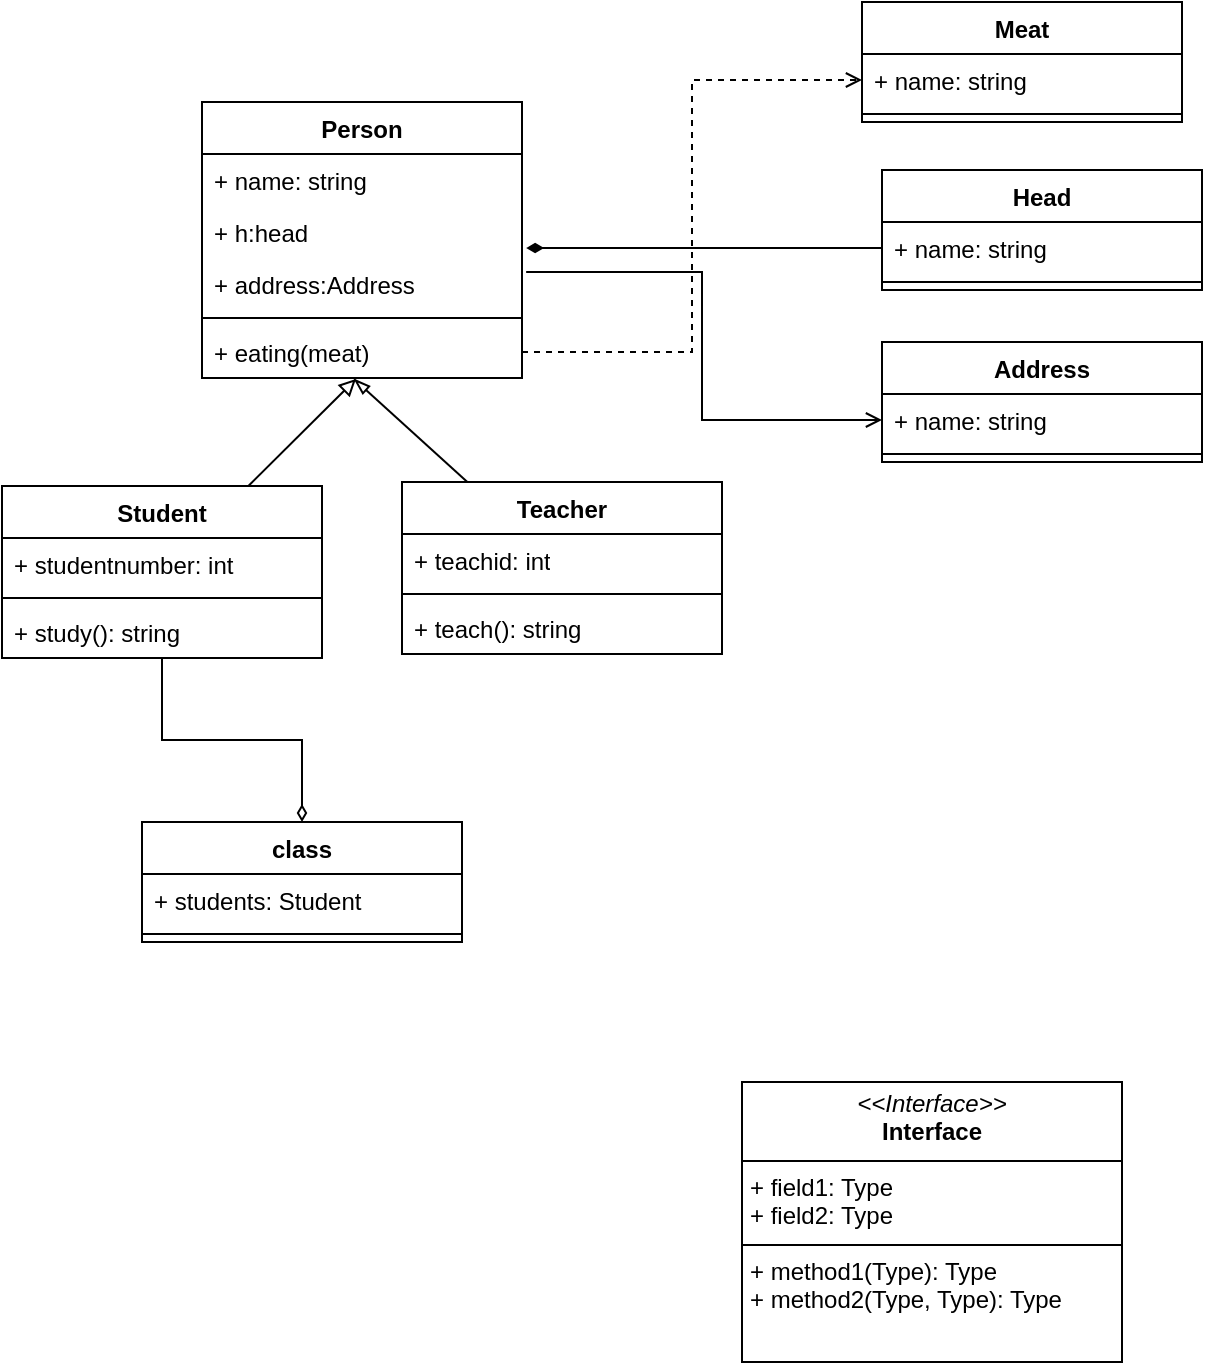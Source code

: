 <mxfile version="24.4.4" type="github">
  <diagram id="C5RBs43oDa-KdzZeNtuy" name="Page-1">
    <mxGraphModel dx="1781" dy="581" grid="1" gridSize="10" guides="1" tooltips="1" connect="1" arrows="1" fold="1" page="1" pageScale="1" pageWidth="827" pageHeight="1169" math="0" shadow="0">
      <root>
        <mxCell id="WIyWlLk6GJQsqaUBKTNV-0" />
        <mxCell id="WIyWlLk6GJQsqaUBKTNV-1" parent="WIyWlLk6GJQsqaUBKTNV-0" />
        <mxCell id="7H-oowr2h4JwtIrqwqz5-2" value="Person" style="swimlane;fontStyle=1;align=center;verticalAlign=top;childLayout=stackLayout;horizontal=1;startSize=26;horizontalStack=0;resizeParent=1;resizeParentMax=0;resizeLast=0;collapsible=1;marginBottom=0;whiteSpace=wrap;html=1;" vertex="1" parent="WIyWlLk6GJQsqaUBKTNV-1">
          <mxGeometry x="-130" y="60" width="160" height="138" as="geometry">
            <mxRectangle x="-130" y="60" width="80" height="30" as="alternateBounds" />
          </mxGeometry>
        </mxCell>
        <mxCell id="7H-oowr2h4JwtIrqwqz5-3" value="+ name: string&lt;div&gt;&lt;br&gt;&lt;div&gt;&lt;br&gt;&lt;/div&gt;&lt;/div&gt;" style="text;strokeColor=none;fillColor=none;align=left;verticalAlign=top;spacingLeft=4;spacingRight=4;overflow=hidden;rotatable=0;points=[[0,0.5],[1,0.5]];portConstraint=eastwest;whiteSpace=wrap;html=1;" vertex="1" parent="7H-oowr2h4JwtIrqwqz5-2">
          <mxGeometry y="26" width="160" height="26" as="geometry" />
        </mxCell>
        <mxCell id="7H-oowr2h4JwtIrqwqz5-147" value="+ h:head" style="text;strokeColor=none;fillColor=none;align=left;verticalAlign=top;spacingLeft=4;spacingRight=4;overflow=hidden;rotatable=0;points=[[0,0.5],[1,0.5]];portConstraint=eastwest;whiteSpace=wrap;html=1;" vertex="1" parent="7H-oowr2h4JwtIrqwqz5-2">
          <mxGeometry y="52" width="160" height="26" as="geometry" />
        </mxCell>
        <mxCell id="7H-oowr2h4JwtIrqwqz5-148" value="+ address:Address" style="text;strokeColor=none;fillColor=none;align=left;verticalAlign=top;spacingLeft=4;spacingRight=4;overflow=hidden;rotatable=0;points=[[0,0.5],[1,0.5]];portConstraint=eastwest;whiteSpace=wrap;html=1;" vertex="1" parent="7H-oowr2h4JwtIrqwqz5-2">
          <mxGeometry y="78" width="160" height="26" as="geometry" />
        </mxCell>
        <mxCell id="7H-oowr2h4JwtIrqwqz5-4" value="" style="line;strokeWidth=1;fillColor=none;align=left;verticalAlign=middle;spacingTop=-1;spacingLeft=3;spacingRight=3;rotatable=0;labelPosition=right;points=[];portConstraint=eastwest;strokeColor=inherit;" vertex="1" parent="7H-oowr2h4JwtIrqwqz5-2">
          <mxGeometry y="104" width="160" height="8" as="geometry" />
        </mxCell>
        <mxCell id="7H-oowr2h4JwtIrqwqz5-5" value="+ eating(meat)" style="text;strokeColor=none;fillColor=none;align=left;verticalAlign=top;spacingLeft=4;spacingRight=4;overflow=hidden;rotatable=0;points=[[0,0.5],[1,0.5]];portConstraint=eastwest;whiteSpace=wrap;html=1;" vertex="1" parent="7H-oowr2h4JwtIrqwqz5-2">
          <mxGeometry y="112" width="160" height="26" as="geometry" />
        </mxCell>
        <mxCell id="7H-oowr2h4JwtIrqwqz5-167" style="edgeStyle=orthogonalEdgeStyle;rounded=0;orthogonalLoop=1;jettySize=auto;html=1;entryX=0.5;entryY=0;entryDx=0;entryDy=0;endArrow=diamondThin;endFill=0;" edge="1" parent="WIyWlLk6GJQsqaUBKTNV-1" source="7H-oowr2h4JwtIrqwqz5-6" target="7H-oowr2h4JwtIrqwqz5-164">
          <mxGeometry relative="1" as="geometry" />
        </mxCell>
        <mxCell id="7H-oowr2h4JwtIrqwqz5-6" value="Student" style="swimlane;fontStyle=1;align=center;verticalAlign=top;childLayout=stackLayout;horizontal=1;startSize=26;horizontalStack=0;resizeParent=1;resizeParentMax=0;resizeLast=0;collapsible=1;marginBottom=0;whiteSpace=wrap;html=1;" vertex="1" parent="WIyWlLk6GJQsqaUBKTNV-1">
          <mxGeometry x="-230" y="252" width="160" height="86" as="geometry" />
        </mxCell>
        <mxCell id="7H-oowr2h4JwtIrqwqz5-7" value="+ studentnumber: int" style="text;strokeColor=none;fillColor=none;align=left;verticalAlign=top;spacingLeft=4;spacingRight=4;overflow=hidden;rotatable=0;points=[[0,0.5],[1,0.5]];portConstraint=eastwest;whiteSpace=wrap;html=1;" vertex="1" parent="7H-oowr2h4JwtIrqwqz5-6">
          <mxGeometry y="26" width="160" height="26" as="geometry" />
        </mxCell>
        <mxCell id="7H-oowr2h4JwtIrqwqz5-8" value="" style="line;strokeWidth=1;fillColor=none;align=left;verticalAlign=middle;spacingTop=-1;spacingLeft=3;spacingRight=3;rotatable=0;labelPosition=right;points=[];portConstraint=eastwest;strokeColor=inherit;" vertex="1" parent="7H-oowr2h4JwtIrqwqz5-6">
          <mxGeometry y="52" width="160" height="8" as="geometry" />
        </mxCell>
        <mxCell id="7H-oowr2h4JwtIrqwqz5-9" value="+ study(): string" style="text;strokeColor=none;fillColor=none;align=left;verticalAlign=top;spacingLeft=4;spacingRight=4;overflow=hidden;rotatable=0;points=[[0,0.5],[1,0.5]];portConstraint=eastwest;whiteSpace=wrap;html=1;" vertex="1" parent="7H-oowr2h4JwtIrqwqz5-6">
          <mxGeometry y="60" width="160" height="26" as="geometry" />
        </mxCell>
        <mxCell id="7H-oowr2h4JwtIrqwqz5-10" value="Teacher" style="swimlane;fontStyle=1;align=center;verticalAlign=top;childLayout=stackLayout;horizontal=1;startSize=26;horizontalStack=0;resizeParent=1;resizeParentMax=0;resizeLast=0;collapsible=1;marginBottom=0;whiteSpace=wrap;html=1;" vertex="1" parent="WIyWlLk6GJQsqaUBKTNV-1">
          <mxGeometry x="-30" y="250" width="160" height="86" as="geometry" />
        </mxCell>
        <mxCell id="7H-oowr2h4JwtIrqwqz5-11" value="+ teachid: int" style="text;strokeColor=none;fillColor=none;align=left;verticalAlign=top;spacingLeft=4;spacingRight=4;overflow=hidden;rotatable=0;points=[[0,0.5],[1,0.5]];portConstraint=eastwest;whiteSpace=wrap;html=1;" vertex="1" parent="7H-oowr2h4JwtIrqwqz5-10">
          <mxGeometry y="26" width="160" height="26" as="geometry" />
        </mxCell>
        <mxCell id="7H-oowr2h4JwtIrqwqz5-12" value="" style="line;strokeWidth=1;fillColor=none;align=left;verticalAlign=middle;spacingTop=-1;spacingLeft=3;spacingRight=3;rotatable=0;labelPosition=right;points=[];portConstraint=eastwest;strokeColor=inherit;" vertex="1" parent="7H-oowr2h4JwtIrqwqz5-10">
          <mxGeometry y="52" width="160" height="8" as="geometry" />
        </mxCell>
        <mxCell id="7H-oowr2h4JwtIrqwqz5-13" value="+ teach(): string" style="text;strokeColor=none;fillColor=none;align=left;verticalAlign=top;spacingLeft=4;spacingRight=4;overflow=hidden;rotatable=0;points=[[0,0.5],[1,0.5]];portConstraint=eastwest;whiteSpace=wrap;html=1;" vertex="1" parent="7H-oowr2h4JwtIrqwqz5-10">
          <mxGeometry y="60" width="160" height="26" as="geometry" />
        </mxCell>
        <mxCell id="7H-oowr2h4JwtIrqwqz5-14" style="rounded=0;orthogonalLoop=1;jettySize=auto;html=1;entryX=0.481;entryY=1.019;entryDx=0;entryDy=0;entryPerimeter=0;endArrow=block;endFill=0;jumpStyle=none;shadow=0;" edge="1" parent="WIyWlLk6GJQsqaUBKTNV-1" source="7H-oowr2h4JwtIrqwqz5-6" target="7H-oowr2h4JwtIrqwqz5-5">
          <mxGeometry relative="1" as="geometry" />
        </mxCell>
        <mxCell id="7H-oowr2h4JwtIrqwqz5-16" style="rounded=0;orthogonalLoop=1;jettySize=auto;html=1;entryX=0.475;entryY=1.019;entryDx=0;entryDy=0;entryPerimeter=0;endArrow=blockThin;endFill=0;" edge="1" parent="WIyWlLk6GJQsqaUBKTNV-1" source="7H-oowr2h4JwtIrqwqz5-10" target="7H-oowr2h4JwtIrqwqz5-5">
          <mxGeometry relative="1" as="geometry" />
        </mxCell>
        <mxCell id="7H-oowr2h4JwtIrqwqz5-149" value="Meat" style="swimlane;fontStyle=1;align=center;verticalAlign=top;childLayout=stackLayout;horizontal=1;startSize=26;horizontalStack=0;resizeParent=1;resizeParentMax=0;resizeLast=0;collapsible=1;marginBottom=0;whiteSpace=wrap;html=1;" vertex="1" parent="WIyWlLk6GJQsqaUBKTNV-1">
          <mxGeometry x="200" y="10" width="160" height="60" as="geometry">
            <mxRectangle x="-130" y="60" width="80" height="30" as="alternateBounds" />
          </mxGeometry>
        </mxCell>
        <mxCell id="7H-oowr2h4JwtIrqwqz5-150" value="+ name: string&lt;div&gt;&lt;br&gt;&lt;div&gt;&lt;br&gt;&lt;/div&gt;&lt;/div&gt;" style="text;strokeColor=none;fillColor=none;align=left;verticalAlign=top;spacingLeft=4;spacingRight=4;overflow=hidden;rotatable=0;points=[[0,0.5],[1,0.5]];portConstraint=eastwest;whiteSpace=wrap;html=1;" vertex="1" parent="7H-oowr2h4JwtIrqwqz5-149">
          <mxGeometry y="26" width="160" height="26" as="geometry" />
        </mxCell>
        <mxCell id="7H-oowr2h4JwtIrqwqz5-153" value="" style="line;strokeWidth=1;fillColor=none;align=left;verticalAlign=middle;spacingTop=-1;spacingLeft=3;spacingRight=3;rotatable=0;labelPosition=right;points=[];portConstraint=eastwest;strokeColor=inherit;" vertex="1" parent="7H-oowr2h4JwtIrqwqz5-149">
          <mxGeometry y="52" width="160" height="8" as="geometry" />
        </mxCell>
        <mxCell id="7H-oowr2h4JwtIrqwqz5-155" style="edgeStyle=orthogonalEdgeStyle;rounded=0;orthogonalLoop=1;jettySize=auto;html=1;dashed=1;endArrow=open;endFill=0;exitX=1;exitY=0.5;exitDx=0;exitDy=0;" edge="1" parent="WIyWlLk6GJQsqaUBKTNV-1" source="7H-oowr2h4JwtIrqwqz5-5" target="7H-oowr2h4JwtIrqwqz5-150">
          <mxGeometry relative="1" as="geometry" />
        </mxCell>
        <mxCell id="7H-oowr2h4JwtIrqwqz5-156" value="Address" style="swimlane;fontStyle=1;align=center;verticalAlign=top;childLayout=stackLayout;horizontal=1;startSize=26;horizontalStack=0;resizeParent=1;resizeParentMax=0;resizeLast=0;collapsible=1;marginBottom=0;whiteSpace=wrap;html=1;" vertex="1" parent="WIyWlLk6GJQsqaUBKTNV-1">
          <mxGeometry x="210" y="180" width="160" height="60" as="geometry">
            <mxRectangle x="-130" y="60" width="80" height="30" as="alternateBounds" />
          </mxGeometry>
        </mxCell>
        <mxCell id="7H-oowr2h4JwtIrqwqz5-157" value="+ name: string&lt;div&gt;&lt;br&gt;&lt;div&gt;&lt;br&gt;&lt;/div&gt;&lt;/div&gt;" style="text;strokeColor=none;fillColor=none;align=left;verticalAlign=top;spacingLeft=4;spacingRight=4;overflow=hidden;rotatable=0;points=[[0,0.5],[1,0.5]];portConstraint=eastwest;whiteSpace=wrap;html=1;" vertex="1" parent="7H-oowr2h4JwtIrqwqz5-156">
          <mxGeometry y="26" width="160" height="26" as="geometry" />
        </mxCell>
        <mxCell id="7H-oowr2h4JwtIrqwqz5-158" value="" style="line;strokeWidth=1;fillColor=none;align=left;verticalAlign=middle;spacingTop=-1;spacingLeft=3;spacingRight=3;rotatable=0;labelPosition=right;points=[];portConstraint=eastwest;strokeColor=inherit;" vertex="1" parent="7H-oowr2h4JwtIrqwqz5-156">
          <mxGeometry y="52" width="160" height="8" as="geometry" />
        </mxCell>
        <mxCell id="7H-oowr2h4JwtIrqwqz5-159" style="edgeStyle=orthogonalEdgeStyle;rounded=0;orthogonalLoop=1;jettySize=auto;html=1;entryX=0;entryY=0.5;entryDx=0;entryDy=0;startArrow=none;startFill=0;endArrow=open;endFill=0;exitX=1.013;exitY=0.269;exitDx=0;exitDy=0;exitPerimeter=0;" edge="1" parent="WIyWlLk6GJQsqaUBKTNV-1" source="7H-oowr2h4JwtIrqwqz5-148" target="7H-oowr2h4JwtIrqwqz5-157">
          <mxGeometry relative="1" as="geometry" />
        </mxCell>
        <mxCell id="7H-oowr2h4JwtIrqwqz5-160" value="Head" style="swimlane;fontStyle=1;align=center;verticalAlign=top;childLayout=stackLayout;horizontal=1;startSize=26;horizontalStack=0;resizeParent=1;resizeParentMax=0;resizeLast=0;collapsible=1;marginBottom=0;whiteSpace=wrap;html=1;" vertex="1" parent="WIyWlLk6GJQsqaUBKTNV-1">
          <mxGeometry x="210" y="94" width="160" height="60" as="geometry">
            <mxRectangle x="-130" y="60" width="80" height="30" as="alternateBounds" />
          </mxGeometry>
        </mxCell>
        <mxCell id="7H-oowr2h4JwtIrqwqz5-161" value="+ name: string&lt;div&gt;&lt;br&gt;&lt;div&gt;&lt;br&gt;&lt;/div&gt;&lt;/div&gt;" style="text;strokeColor=none;fillColor=none;align=left;verticalAlign=top;spacingLeft=4;spacingRight=4;overflow=hidden;rotatable=0;points=[[0,0.5],[1,0.5]];portConstraint=eastwest;whiteSpace=wrap;html=1;" vertex="1" parent="7H-oowr2h4JwtIrqwqz5-160">
          <mxGeometry y="26" width="160" height="26" as="geometry" />
        </mxCell>
        <mxCell id="7H-oowr2h4JwtIrqwqz5-162" value="" style="line;strokeWidth=1;fillColor=none;align=left;verticalAlign=middle;spacingTop=-1;spacingLeft=3;spacingRight=3;rotatable=0;labelPosition=right;points=[];portConstraint=eastwest;strokeColor=inherit;" vertex="1" parent="7H-oowr2h4JwtIrqwqz5-160">
          <mxGeometry y="52" width="160" height="8" as="geometry" />
        </mxCell>
        <mxCell id="7H-oowr2h4JwtIrqwqz5-163" style="edgeStyle=orthogonalEdgeStyle;rounded=0;orthogonalLoop=1;jettySize=auto;html=1;entryX=0;entryY=0.5;entryDx=0;entryDy=0;endArrow=none;endFill=0;startArrow=diamondThin;startFill=1;exitX=1.013;exitY=0.808;exitDx=0;exitDy=0;exitPerimeter=0;" edge="1" parent="WIyWlLk6GJQsqaUBKTNV-1" source="7H-oowr2h4JwtIrqwqz5-147" target="7H-oowr2h4JwtIrqwqz5-161">
          <mxGeometry relative="1" as="geometry" />
        </mxCell>
        <mxCell id="7H-oowr2h4JwtIrqwqz5-164" value="class" style="swimlane;fontStyle=1;align=center;verticalAlign=top;childLayout=stackLayout;horizontal=1;startSize=26;horizontalStack=0;resizeParent=1;resizeParentMax=0;resizeLast=0;collapsible=1;marginBottom=0;whiteSpace=wrap;html=1;" vertex="1" parent="WIyWlLk6GJQsqaUBKTNV-1">
          <mxGeometry x="-160" y="420" width="160" height="60" as="geometry">
            <mxRectangle x="-130" y="60" width="80" height="30" as="alternateBounds" />
          </mxGeometry>
        </mxCell>
        <mxCell id="7H-oowr2h4JwtIrqwqz5-165" value="+ students: Student&lt;div&gt;&lt;br&gt;&lt;div&gt;&lt;br&gt;&lt;/div&gt;&lt;/div&gt;" style="text;strokeColor=none;fillColor=none;align=left;verticalAlign=top;spacingLeft=4;spacingRight=4;overflow=hidden;rotatable=0;points=[[0,0.5],[1,0.5]];portConstraint=eastwest;whiteSpace=wrap;html=1;" vertex="1" parent="7H-oowr2h4JwtIrqwqz5-164">
          <mxGeometry y="26" width="160" height="26" as="geometry" />
        </mxCell>
        <mxCell id="7H-oowr2h4JwtIrqwqz5-166" value="" style="line;strokeWidth=1;fillColor=none;align=left;verticalAlign=middle;spacingTop=-1;spacingLeft=3;spacingRight=3;rotatable=0;labelPosition=right;points=[];portConstraint=eastwest;strokeColor=inherit;" vertex="1" parent="7H-oowr2h4JwtIrqwqz5-164">
          <mxGeometry y="52" width="160" height="8" as="geometry" />
        </mxCell>
        <mxCell id="7H-oowr2h4JwtIrqwqz5-168" value="&lt;p style=&quot;margin:0px;margin-top:4px;text-align:center;&quot;&gt;&lt;i&gt;&amp;lt;&amp;lt;Interface&amp;gt;&amp;gt;&lt;/i&gt;&lt;br/&gt;&lt;b&gt;Interface&lt;/b&gt;&lt;/p&gt;&lt;hr size=&quot;1&quot; style=&quot;border-style:solid;&quot;/&gt;&lt;p style=&quot;margin:0px;margin-left:4px;&quot;&gt;+ field1: Type&lt;br/&gt;+ field2: Type&lt;/p&gt;&lt;hr size=&quot;1&quot; style=&quot;border-style:solid;&quot;/&gt;&lt;p style=&quot;margin:0px;margin-left:4px;&quot;&gt;+ method1(Type): Type&lt;br/&gt;+ method2(Type, Type): Type&lt;/p&gt;" style="verticalAlign=top;align=left;overflow=fill;html=1;whiteSpace=wrap;" vertex="1" parent="WIyWlLk6GJQsqaUBKTNV-1">
          <mxGeometry x="140" y="550" width="190" height="140" as="geometry" />
        </mxCell>
      </root>
    </mxGraphModel>
  </diagram>
</mxfile>
